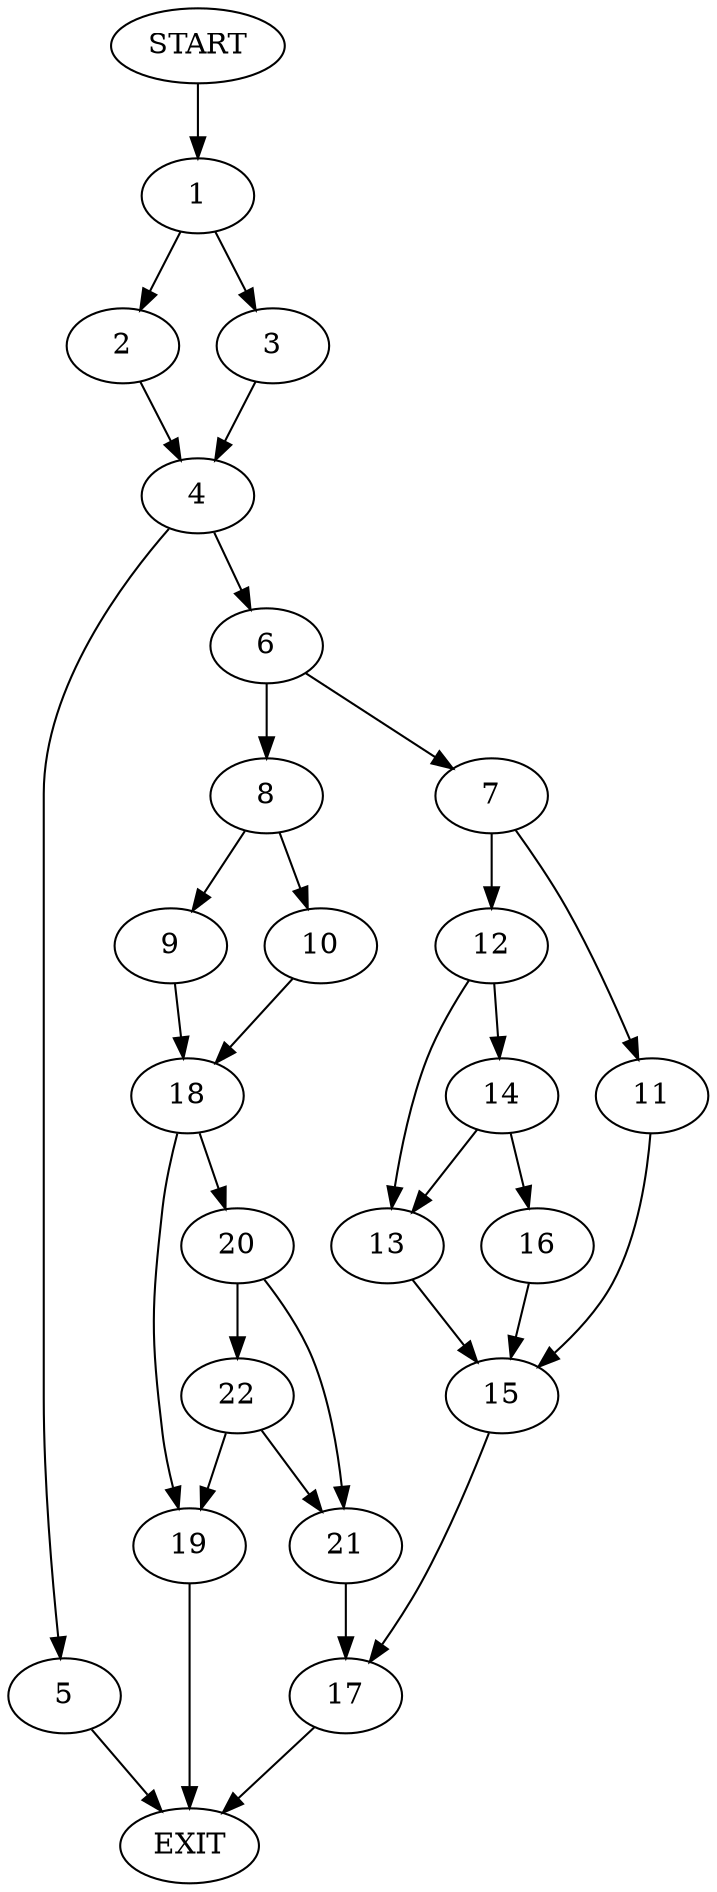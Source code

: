 digraph {
0 [label="START"]
23 [label="EXIT"]
0 -> 1
1 -> 2
1 -> 3
2 -> 4
3 -> 4
4 -> 5
4 -> 6
6 -> 7
6 -> 8
5 -> 23
8 -> 9
8 -> 10
7 -> 11
7 -> 12
12 -> 13
12 -> 14
11 -> 15
13 -> 15
14 -> 16
14 -> 13
16 -> 15
15 -> 17
17 -> 23
9 -> 18
10 -> 18
18 -> 19
18 -> 20
20 -> 21
20 -> 22
19 -> 23
21 -> 17
22 -> 19
22 -> 21
}
